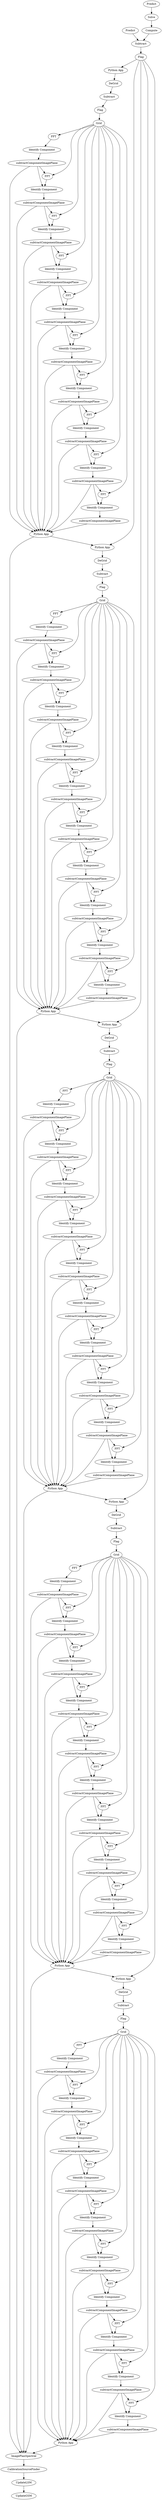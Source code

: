 strict digraph  {
"1_-1_0" [label=UpdateGSM, nm=UpdateGSM];
"1_-8_0" [label=Solve, nm=Solve];
"1_-9_0" [label=Subtract, nm=Subtract];
"1_-10_0/0" [label=Grid, nm=Grid];
"1_-10_0/1" [label=Grid, nm=Grid];
"1_-10_0/2" [label=Grid, nm=Grid];
"1_-10_0/3" [label=Grid, nm=Grid];
"1_-10_0/4" [label=Grid, nm=Grid];
"1_-14_0/0" [label=DeGrid, nm=DeGrid];
"1_-14_0/1" [label=DeGrid, nm=DeGrid];
"1_-14_0/2" [label=DeGrid, nm=DeGrid];
"1_-14_0/3" [label=DeGrid, nm=DeGrid];
"1_-14_0/4" [label=DeGrid, nm=DeGrid];
"1_-15_0/0" [label=Subtract, nm=Subtract];
"1_-15_0/1" [label=Subtract, nm=Subtract];
"1_-15_0/2" [label=Subtract, nm=Subtract];
"1_-15_0/3" [label=Subtract, nm=Subtract];
"1_-15_0/4" [label=Subtract, nm=Subtract];
"1_-16_0/0" [label=Flag, nm=Flag];
"1_-16_0/1" [label=Flag, nm=Flag];
"1_-16_0/2" [label=Flag, nm=Flag];
"1_-16_0/3" [label=Flag, nm=Flag];
"1_-16_0/4" [label=Flag, nm=Flag];
"1_-19_0/0/0" [label="Identify Component", nm="Identify Component"];
"1_-19_0/0/1" [label="Identify Component", nm="Identify Component"];
"1_-19_0/0/2" [label="Identify Component", nm="Identify Component"];
"1_-19_0/0/3" [label="Identify Component", nm="Identify Component"];
"1_-19_0/0/4" [label="Identify Component", nm="Identify Component"];
"1_-19_0/0/5" [label="Identify Component", nm="Identify Component"];
"1_-19_0/0/6" [label="Identify Component", nm="Identify Component"];
"1_-19_0/0/7" [label="Identify Component", nm="Identify Component"];
"1_-19_0/0/8" [label="Identify Component", nm="Identify Component"];
"1_-19_0/0/9" [label="Identify Component", nm="Identify Component"];
"1_-19_0/1/0" [label="Identify Component", nm="Identify Component"];
"1_-19_0/1/1" [label="Identify Component", nm="Identify Component"];
"1_-19_0/1/2" [label="Identify Component", nm="Identify Component"];
"1_-19_0/1/3" [label="Identify Component", nm="Identify Component"];
"1_-19_0/1/4" [label="Identify Component", nm="Identify Component"];
"1_-19_0/1/5" [label="Identify Component", nm="Identify Component"];
"1_-19_0/1/6" [label="Identify Component", nm="Identify Component"];
"1_-19_0/1/7" [label="Identify Component", nm="Identify Component"];
"1_-19_0/1/8" [label="Identify Component", nm="Identify Component"];
"1_-19_0/1/9" [label="Identify Component", nm="Identify Component"];
"1_-19_0/2/0" [label="Identify Component", nm="Identify Component"];
"1_-19_0/2/1" [label="Identify Component", nm="Identify Component"];
"1_-19_0/2/2" [label="Identify Component", nm="Identify Component"];
"1_-19_0/2/3" [label="Identify Component", nm="Identify Component"];
"1_-19_0/2/4" [label="Identify Component", nm="Identify Component"];
"1_-19_0/2/5" [label="Identify Component", nm="Identify Component"];
"1_-19_0/2/6" [label="Identify Component", nm="Identify Component"];
"1_-19_0/2/7" [label="Identify Component", nm="Identify Component"];
"1_-19_0/2/8" [label="Identify Component", nm="Identify Component"];
"1_-19_0/2/9" [label="Identify Component", nm="Identify Component"];
"1_-19_0/3/0" [label="Identify Component", nm="Identify Component"];
"1_-19_0/3/1" [label="Identify Component", nm="Identify Component"];
"1_-19_0/3/2" [label="Identify Component", nm="Identify Component"];
"1_-19_0/3/3" [label="Identify Component", nm="Identify Component"];
"1_-19_0/3/4" [label="Identify Component", nm="Identify Component"];
"1_-19_0/3/5" [label="Identify Component", nm="Identify Component"];
"1_-19_0/3/6" [label="Identify Component", nm="Identify Component"];
"1_-19_0/3/7" [label="Identify Component", nm="Identify Component"];
"1_-19_0/3/8" [label="Identify Component", nm="Identify Component"];
"1_-19_0/3/9" [label="Identify Component", nm="Identify Component"];
"1_-19_0/4/0" [label="Identify Component", nm="Identify Component"];
"1_-19_0/4/1" [label="Identify Component", nm="Identify Component"];
"1_-19_0/4/2" [label="Identify Component", nm="Identify Component"];
"1_-19_0/4/3" [label="Identify Component", nm="Identify Component"];
"1_-19_0/4/4" [label="Identify Component", nm="Identify Component"];
"1_-19_0/4/5" [label="Identify Component", nm="Identify Component"];
"1_-19_0/4/6" [label="Identify Component", nm="Identify Component"];
"1_-19_0/4/7" [label="Identify Component", nm="Identify Component"];
"1_-19_0/4/8" [label="Identify Component", nm="Identify Component"];
"1_-19_0/4/9" [label="Identify Component", nm="Identify Component"];
"1_-20_0/0/0" [label=subtractComponentImagePlane, nm=subtractComponentImagePlane];
"1_-20_0/0/1" [label=subtractComponentImagePlane, nm=subtractComponentImagePlane];
"1_-20_0/0/2" [label=subtractComponentImagePlane, nm=subtractComponentImagePlane];
"1_-20_0/0/3" [label=subtractComponentImagePlane, nm=subtractComponentImagePlane];
"1_-20_0/0/4" [label=subtractComponentImagePlane, nm=subtractComponentImagePlane];
"1_-20_0/0/5" [label=subtractComponentImagePlane, nm=subtractComponentImagePlane];
"1_-20_0/0/6" [label=subtractComponentImagePlane, nm=subtractComponentImagePlane];
"1_-20_0/0/7" [label=subtractComponentImagePlane, nm=subtractComponentImagePlane];
"1_-20_0/0/8" [label=subtractComponentImagePlane, nm=subtractComponentImagePlane];
"1_-20_0/0/9" [label=subtractComponentImagePlane, nm=subtractComponentImagePlane];
"1_-20_0/1/0" [label=subtractComponentImagePlane, nm=subtractComponentImagePlane];
"1_-20_0/1/1" [label=subtractComponentImagePlane, nm=subtractComponentImagePlane];
"1_-20_0/1/2" [label=subtractComponentImagePlane, nm=subtractComponentImagePlane];
"1_-20_0/1/3" [label=subtractComponentImagePlane, nm=subtractComponentImagePlane];
"1_-20_0/1/4" [label=subtractComponentImagePlane, nm=subtractComponentImagePlane];
"1_-20_0/1/5" [label=subtractComponentImagePlane, nm=subtractComponentImagePlane];
"1_-20_0/1/6" [label=subtractComponentImagePlane, nm=subtractComponentImagePlane];
"1_-20_0/1/7" [label=subtractComponentImagePlane, nm=subtractComponentImagePlane];
"1_-20_0/1/8" [label=subtractComponentImagePlane, nm=subtractComponentImagePlane];
"1_-20_0/1/9" [label=subtractComponentImagePlane, nm=subtractComponentImagePlane];
"1_-20_0/2/0" [label=subtractComponentImagePlane, nm=subtractComponentImagePlane];
"1_-20_0/2/1" [label=subtractComponentImagePlane, nm=subtractComponentImagePlane];
"1_-20_0/2/2" [label=subtractComponentImagePlane, nm=subtractComponentImagePlane];
"1_-20_0/2/3" [label=subtractComponentImagePlane, nm=subtractComponentImagePlane];
"1_-20_0/2/4" [label=subtractComponentImagePlane, nm=subtractComponentImagePlane];
"1_-20_0/2/5" [label=subtractComponentImagePlane, nm=subtractComponentImagePlane];
"1_-20_0/2/6" [label=subtractComponentImagePlane, nm=subtractComponentImagePlane];
"1_-20_0/2/7" [label=subtractComponentImagePlane, nm=subtractComponentImagePlane];
"1_-20_0/2/8" [label=subtractComponentImagePlane, nm=subtractComponentImagePlane];
"1_-20_0/2/9" [label=subtractComponentImagePlane, nm=subtractComponentImagePlane];
"1_-20_0/3/0" [label=subtractComponentImagePlane, nm=subtractComponentImagePlane];
"1_-20_0/3/1" [label=subtractComponentImagePlane, nm=subtractComponentImagePlane];
"1_-20_0/3/2" [label=subtractComponentImagePlane, nm=subtractComponentImagePlane];
"1_-20_0/3/3" [label=subtractComponentImagePlane, nm=subtractComponentImagePlane];
"1_-20_0/3/4" [label=subtractComponentImagePlane, nm=subtractComponentImagePlane];
"1_-20_0/3/5" [label=subtractComponentImagePlane, nm=subtractComponentImagePlane];
"1_-20_0/3/6" [label=subtractComponentImagePlane, nm=subtractComponentImagePlane];
"1_-20_0/3/7" [label=subtractComponentImagePlane, nm=subtractComponentImagePlane];
"1_-20_0/3/8" [label=subtractComponentImagePlane, nm=subtractComponentImagePlane];
"1_-20_0/3/9" [label=subtractComponentImagePlane, nm=subtractComponentImagePlane];
"1_-20_0/4/0" [label=subtractComponentImagePlane, nm=subtractComponentImagePlane];
"1_-20_0/4/1" [label=subtractComponentImagePlane, nm=subtractComponentImagePlane];
"1_-20_0/4/2" [label=subtractComponentImagePlane, nm=subtractComponentImagePlane];
"1_-20_0/4/3" [label=subtractComponentImagePlane, nm=subtractComponentImagePlane];
"1_-20_0/4/4" [label=subtractComponentImagePlane, nm=subtractComponentImagePlane];
"1_-20_0/4/5" [label=subtractComponentImagePlane, nm=subtractComponentImagePlane];
"1_-20_0/4/6" [label=subtractComponentImagePlane, nm=subtractComponentImagePlane];
"1_-20_0/4/7" [label=subtractComponentImagePlane, nm=subtractComponentImagePlane];
"1_-20_0/4/8" [label=subtractComponentImagePlane, nm=subtractComponentImagePlane];
"1_-20_0/4/9" [label=subtractComponentImagePlane, nm=subtractComponentImagePlane];
"1_-13_0/0/0" [label=FFT, nm=FFT];
"1_-13_0/0/1" [label=FFT, nm=FFT];
"1_-13_0/0/2" [label=FFT, nm=FFT];
"1_-13_0/0/3" [label=FFT, nm=FFT];
"1_-13_0/0/4" [label=FFT, nm=FFT];
"1_-13_0/0/5" [label=FFT, nm=FFT];
"1_-13_0/0/6" [label=FFT, nm=FFT];
"1_-13_0/0/7" [label=FFT, nm=FFT];
"1_-13_0/0/8" [label=FFT, nm=FFT];
"1_-13_0/0/9" [label=FFT, nm=FFT];
"1_-13_0/1/0" [label=FFT, nm=FFT];
"1_-13_0/1/1" [label=FFT, nm=FFT];
"1_-13_0/1/2" [label=FFT, nm=FFT];
"1_-13_0/1/3" [label=FFT, nm=FFT];
"1_-13_0/1/4" [label=FFT, nm=FFT];
"1_-13_0/1/5" [label=FFT, nm=FFT];
"1_-13_0/1/6" [label=FFT, nm=FFT];
"1_-13_0/1/7" [label=FFT, nm=FFT];
"1_-13_0/1/8" [label=FFT, nm=FFT];
"1_-13_0/1/9" [label=FFT, nm=FFT];
"1_-13_0/2/0" [label=FFT, nm=FFT];
"1_-13_0/2/1" [label=FFT, nm=FFT];
"1_-13_0/2/2" [label=FFT, nm=FFT];
"1_-13_0/2/3" [label=FFT, nm=FFT];
"1_-13_0/2/4" [label=FFT, nm=FFT];
"1_-13_0/2/5" [label=FFT, nm=FFT];
"1_-13_0/2/6" [label=FFT, nm=FFT];
"1_-13_0/2/7" [label=FFT, nm=FFT];
"1_-13_0/2/8" [label=FFT, nm=FFT];
"1_-13_0/2/9" [label=FFT, nm=FFT];
"1_-13_0/3/0" [label=FFT, nm=FFT];
"1_-13_0/3/1" [label=FFT, nm=FFT];
"1_-13_0/3/2" [label=FFT, nm=FFT];
"1_-13_0/3/3" [label=FFT, nm=FFT];
"1_-13_0/3/4" [label=FFT, nm=FFT];
"1_-13_0/3/5" [label=FFT, nm=FFT];
"1_-13_0/3/6" [label=FFT, nm=FFT];
"1_-13_0/3/7" [label=FFT, nm=FFT];
"1_-13_0/3/8" [label=FFT, nm=FFT];
"1_-13_0/3/9" [label=FFT, nm=FFT];
"1_-13_0/4/0" [label=FFT, nm=FFT];
"1_-13_0/4/1" [label=FFT, nm=FFT];
"1_-13_0/4/2" [label=FFT, nm=FFT];
"1_-13_0/4/3" [label=FFT, nm=FFT];
"1_-13_0/4/4" [label=FFT, nm=FFT];
"1_-13_0/4/5" [label=FFT, nm=FFT];
"1_-13_0/4/6" [label=FFT, nm=FFT];
"1_-13_0/4/7" [label=FFT, nm=FFT];
"1_-13_0/4/8" [label=FFT, nm=FFT];
"1_-13_0/4/9" [label=FFT, nm=FFT];
"1_-28_0/0" [label="Python App", nm="Python App"];
"1_-28_0/1" [label="Python App", nm="Python App"];
"1_-28_0/2" [label="Python App", nm="Python App"];
"1_-28_0/3" [label="Python App", nm="Python App"];
"1_-28_0/4" [label="Python App", nm="Python App"];
"1_-12_0/0" [label="Python App", nm="Python App"];
"1_-12_0/1" [label="Python App", nm="Python App"];
"1_-12_0/2" [label="Python App", nm="Python App"];
"1_-12_0/3" [label="Python App", nm="Python App"];
"1_-12_0/4" [label="Python App", nm="Python App"];
"1_-24_0" [label=CalibrationSourceFinder, nm=CalibrationSourceFinder];
"1_-25_0" [label=UpdateLSM, nm=UpdateLSM];
"1_-5_0" [label=Predict, nm=Predict];
"1_-6_0" [label=Predict, nm=Predict];
"1_-11_0" [label=Compute, nm=Compute];
"1_-4_0" [label=Flag, nm=Flag];
"1_-17_0" [label=ImagePlanSpectral, nm=ImagePlanSpectral];
"1_-8_0" -> "1_-11_0";
"1_-9_0" -> "1_-4_0";
"1_-10_0/0" -> "1_-13_0/0/0";
"1_-10_0/0" -> "1_-13_0/0/1";
"1_-10_0/0" -> "1_-13_0/0/2";
"1_-10_0/0" -> "1_-13_0/0/3";
"1_-10_0/0" -> "1_-13_0/0/4";
"1_-10_0/0" -> "1_-13_0/0/5";
"1_-10_0/0" -> "1_-13_0/0/6";
"1_-10_0/0" -> "1_-13_0/0/7";
"1_-10_0/0" -> "1_-13_0/0/8";
"1_-10_0/0" -> "1_-13_0/0/9";
"1_-10_0/1" -> "1_-13_0/1/0";
"1_-10_0/1" -> "1_-13_0/1/1";
"1_-10_0/1" -> "1_-13_0/1/2";
"1_-10_0/1" -> "1_-13_0/1/3";
"1_-10_0/1" -> "1_-13_0/1/4";
"1_-10_0/1" -> "1_-13_0/1/5";
"1_-10_0/1" -> "1_-13_0/1/6";
"1_-10_0/1" -> "1_-13_0/1/7";
"1_-10_0/1" -> "1_-13_0/1/8";
"1_-10_0/1" -> "1_-13_0/1/9";
"1_-10_0/2" -> "1_-13_0/2/0";
"1_-10_0/2" -> "1_-13_0/2/1";
"1_-10_0/2" -> "1_-13_0/2/2";
"1_-10_0/2" -> "1_-13_0/2/3";
"1_-10_0/2" -> "1_-13_0/2/4";
"1_-10_0/2" -> "1_-13_0/2/5";
"1_-10_0/2" -> "1_-13_0/2/6";
"1_-10_0/2" -> "1_-13_0/2/7";
"1_-10_0/2" -> "1_-13_0/2/8";
"1_-10_0/2" -> "1_-13_0/2/9";
"1_-10_0/3" -> "1_-13_0/3/0";
"1_-10_0/3" -> "1_-13_0/3/1";
"1_-10_0/3" -> "1_-13_0/3/2";
"1_-10_0/3" -> "1_-13_0/3/3";
"1_-10_0/3" -> "1_-13_0/3/4";
"1_-10_0/3" -> "1_-13_0/3/5";
"1_-10_0/3" -> "1_-13_0/3/6";
"1_-10_0/3" -> "1_-13_0/3/7";
"1_-10_0/3" -> "1_-13_0/3/8";
"1_-10_0/3" -> "1_-13_0/3/9";
"1_-10_0/4" -> "1_-13_0/4/0";
"1_-10_0/4" -> "1_-13_0/4/1";
"1_-10_0/4" -> "1_-13_0/4/2";
"1_-10_0/4" -> "1_-13_0/4/3";
"1_-10_0/4" -> "1_-13_0/4/4";
"1_-10_0/4" -> "1_-13_0/4/5";
"1_-10_0/4" -> "1_-13_0/4/6";
"1_-10_0/4" -> "1_-13_0/4/7";
"1_-10_0/4" -> "1_-13_0/4/8";
"1_-10_0/4" -> "1_-13_0/4/9";
"1_-14_0/0" -> "1_-15_0/0";
"1_-14_0/1" -> "1_-15_0/1";
"1_-14_0/2" -> "1_-15_0/2";
"1_-14_0/3" -> "1_-15_0/3";
"1_-14_0/4" -> "1_-15_0/4";
"1_-15_0/0" -> "1_-16_0/0";
"1_-15_0/1" -> "1_-16_0/1";
"1_-15_0/2" -> "1_-16_0/2";
"1_-15_0/3" -> "1_-16_0/3";
"1_-15_0/4" -> "1_-16_0/4";
"1_-16_0/0" -> "1_-10_0/0";
"1_-16_0/1" -> "1_-10_0/1";
"1_-16_0/2" -> "1_-10_0/2";
"1_-16_0/3" -> "1_-10_0/3";
"1_-16_0/4" -> "1_-10_0/4";
"1_-19_0/0/0" -> "1_-20_0/0/0";
"1_-19_0/0/1" -> "1_-20_0/0/1";
"1_-19_0/0/2" -> "1_-20_0/0/2";
"1_-19_0/0/3" -> "1_-20_0/0/3";
"1_-19_0/0/4" -> "1_-20_0/0/4";
"1_-19_0/0/5" -> "1_-20_0/0/5";
"1_-19_0/0/6" -> "1_-20_0/0/6";
"1_-19_0/0/7" -> "1_-20_0/0/7";
"1_-19_0/0/8" -> "1_-20_0/0/8";
"1_-19_0/0/9" -> "1_-20_0/0/9";
"1_-19_0/1/0" -> "1_-20_0/1/0";
"1_-19_0/1/1" -> "1_-20_0/1/1";
"1_-19_0/1/2" -> "1_-20_0/1/2";
"1_-19_0/1/3" -> "1_-20_0/1/3";
"1_-19_0/1/4" -> "1_-20_0/1/4";
"1_-19_0/1/5" -> "1_-20_0/1/5";
"1_-19_0/1/6" -> "1_-20_0/1/6";
"1_-19_0/1/7" -> "1_-20_0/1/7";
"1_-19_0/1/8" -> "1_-20_0/1/8";
"1_-19_0/1/9" -> "1_-20_0/1/9";
"1_-19_0/2/0" -> "1_-20_0/2/0";
"1_-19_0/2/1" -> "1_-20_0/2/1";
"1_-19_0/2/2" -> "1_-20_0/2/2";
"1_-19_0/2/3" -> "1_-20_0/2/3";
"1_-19_0/2/4" -> "1_-20_0/2/4";
"1_-19_0/2/5" -> "1_-20_0/2/5";
"1_-19_0/2/6" -> "1_-20_0/2/6";
"1_-19_0/2/7" -> "1_-20_0/2/7";
"1_-19_0/2/8" -> "1_-20_0/2/8";
"1_-19_0/2/9" -> "1_-20_0/2/9";
"1_-19_0/3/0" -> "1_-20_0/3/0";
"1_-19_0/3/1" -> "1_-20_0/3/1";
"1_-19_0/3/2" -> "1_-20_0/3/2";
"1_-19_0/3/3" -> "1_-20_0/3/3";
"1_-19_0/3/4" -> "1_-20_0/3/4";
"1_-19_0/3/5" -> "1_-20_0/3/5";
"1_-19_0/3/6" -> "1_-20_0/3/6";
"1_-19_0/3/7" -> "1_-20_0/3/7";
"1_-19_0/3/8" -> "1_-20_0/3/8";
"1_-19_0/3/9" -> "1_-20_0/3/9";
"1_-19_0/4/0" -> "1_-20_0/4/0";
"1_-19_0/4/1" -> "1_-20_0/4/1";
"1_-19_0/4/2" -> "1_-20_0/4/2";
"1_-19_0/4/3" -> "1_-20_0/4/3";
"1_-19_0/4/4" -> "1_-20_0/4/4";
"1_-19_0/4/5" -> "1_-20_0/4/5";
"1_-19_0/4/6" -> "1_-20_0/4/6";
"1_-19_0/4/7" -> "1_-20_0/4/7";
"1_-19_0/4/8" -> "1_-20_0/4/8";
"1_-19_0/4/9" -> "1_-20_0/4/9";
"1_-20_0/0/0" -> "1_-19_0/0/1";
"1_-20_0/0/0" -> "1_-28_0/0";
"1_-20_0/0/0" -> "1_-13_0/0/1";
"1_-20_0/0/1" -> "1_-19_0/0/2";
"1_-20_0/0/1" -> "1_-28_0/0";
"1_-20_0/0/1" -> "1_-13_0/0/2";
"1_-20_0/0/2" -> "1_-19_0/0/3";
"1_-20_0/0/2" -> "1_-28_0/0";
"1_-20_0/0/2" -> "1_-13_0/0/3";
"1_-20_0/0/3" -> "1_-19_0/0/4";
"1_-20_0/0/3" -> "1_-28_0/0";
"1_-20_0/0/3" -> "1_-13_0/0/4";
"1_-20_0/0/4" -> "1_-19_0/0/5";
"1_-20_0/0/4" -> "1_-28_0/0";
"1_-20_0/0/4" -> "1_-13_0/0/5";
"1_-20_0/0/5" -> "1_-19_0/0/6";
"1_-20_0/0/5" -> "1_-28_0/0";
"1_-20_0/0/5" -> "1_-13_0/0/6";
"1_-20_0/0/6" -> "1_-19_0/0/7";
"1_-20_0/0/6" -> "1_-28_0/0";
"1_-20_0/0/6" -> "1_-13_0/0/7";
"1_-20_0/0/7" -> "1_-19_0/0/8";
"1_-20_0/0/7" -> "1_-28_0/0";
"1_-20_0/0/7" -> "1_-13_0/0/8";
"1_-20_0/0/8" -> "1_-19_0/0/9";
"1_-20_0/0/8" -> "1_-28_0/0";
"1_-20_0/0/8" -> "1_-13_0/0/9";
"1_-20_0/0/9" -> "1_-28_0/0";
"1_-20_0/1/0" -> "1_-19_0/1/1";
"1_-20_0/1/0" -> "1_-28_0/1";
"1_-20_0/1/0" -> "1_-13_0/1/1";
"1_-20_0/1/1" -> "1_-19_0/1/2";
"1_-20_0/1/1" -> "1_-28_0/1";
"1_-20_0/1/1" -> "1_-13_0/1/2";
"1_-20_0/1/2" -> "1_-19_0/1/3";
"1_-20_0/1/2" -> "1_-28_0/1";
"1_-20_0/1/2" -> "1_-13_0/1/3";
"1_-20_0/1/3" -> "1_-19_0/1/4";
"1_-20_0/1/3" -> "1_-28_0/1";
"1_-20_0/1/3" -> "1_-13_0/1/4";
"1_-20_0/1/4" -> "1_-19_0/1/5";
"1_-20_0/1/4" -> "1_-28_0/1";
"1_-20_0/1/4" -> "1_-13_0/1/5";
"1_-20_0/1/5" -> "1_-19_0/1/6";
"1_-20_0/1/5" -> "1_-28_0/1";
"1_-20_0/1/5" -> "1_-13_0/1/6";
"1_-20_0/1/6" -> "1_-19_0/1/7";
"1_-20_0/1/6" -> "1_-28_0/1";
"1_-20_0/1/6" -> "1_-13_0/1/7";
"1_-20_0/1/7" -> "1_-19_0/1/8";
"1_-20_0/1/7" -> "1_-28_0/1";
"1_-20_0/1/7" -> "1_-13_0/1/8";
"1_-20_0/1/8" -> "1_-19_0/1/9";
"1_-20_0/1/8" -> "1_-28_0/1";
"1_-20_0/1/8" -> "1_-13_0/1/9";
"1_-20_0/1/9" -> "1_-28_0/1";
"1_-20_0/2/0" -> "1_-19_0/2/1";
"1_-20_0/2/0" -> "1_-28_0/2";
"1_-20_0/2/0" -> "1_-13_0/2/1";
"1_-20_0/2/1" -> "1_-19_0/2/2";
"1_-20_0/2/1" -> "1_-28_0/2";
"1_-20_0/2/1" -> "1_-13_0/2/2";
"1_-20_0/2/2" -> "1_-19_0/2/3";
"1_-20_0/2/2" -> "1_-28_0/2";
"1_-20_0/2/2" -> "1_-13_0/2/3";
"1_-20_0/2/3" -> "1_-19_0/2/4";
"1_-20_0/2/3" -> "1_-28_0/2";
"1_-20_0/2/3" -> "1_-13_0/2/4";
"1_-20_0/2/4" -> "1_-19_0/2/5";
"1_-20_0/2/4" -> "1_-28_0/2";
"1_-20_0/2/4" -> "1_-13_0/2/5";
"1_-20_0/2/5" -> "1_-19_0/2/6";
"1_-20_0/2/5" -> "1_-28_0/2";
"1_-20_0/2/5" -> "1_-13_0/2/6";
"1_-20_0/2/6" -> "1_-19_0/2/7";
"1_-20_0/2/6" -> "1_-28_0/2";
"1_-20_0/2/6" -> "1_-13_0/2/7";
"1_-20_0/2/7" -> "1_-19_0/2/8";
"1_-20_0/2/7" -> "1_-28_0/2";
"1_-20_0/2/7" -> "1_-13_0/2/8";
"1_-20_0/2/8" -> "1_-19_0/2/9";
"1_-20_0/2/8" -> "1_-28_0/2";
"1_-20_0/2/8" -> "1_-13_0/2/9";
"1_-20_0/2/9" -> "1_-28_0/2";
"1_-20_0/3/0" -> "1_-19_0/3/1";
"1_-20_0/3/0" -> "1_-28_0/3";
"1_-20_0/3/0" -> "1_-13_0/3/1";
"1_-20_0/3/1" -> "1_-19_0/3/2";
"1_-20_0/3/1" -> "1_-28_0/3";
"1_-20_0/3/1" -> "1_-13_0/3/2";
"1_-20_0/3/2" -> "1_-19_0/3/3";
"1_-20_0/3/2" -> "1_-28_0/3";
"1_-20_0/3/2" -> "1_-13_0/3/3";
"1_-20_0/3/3" -> "1_-19_0/3/4";
"1_-20_0/3/3" -> "1_-28_0/3";
"1_-20_0/3/3" -> "1_-13_0/3/4";
"1_-20_0/3/4" -> "1_-19_0/3/5";
"1_-20_0/3/4" -> "1_-28_0/3";
"1_-20_0/3/4" -> "1_-13_0/3/5";
"1_-20_0/3/5" -> "1_-19_0/3/6";
"1_-20_0/3/5" -> "1_-28_0/3";
"1_-20_0/3/5" -> "1_-13_0/3/6";
"1_-20_0/3/6" -> "1_-19_0/3/7";
"1_-20_0/3/6" -> "1_-28_0/3";
"1_-20_0/3/6" -> "1_-13_0/3/7";
"1_-20_0/3/7" -> "1_-19_0/3/8";
"1_-20_0/3/7" -> "1_-28_0/3";
"1_-20_0/3/7" -> "1_-13_0/3/8";
"1_-20_0/3/8" -> "1_-19_0/3/9";
"1_-20_0/3/8" -> "1_-28_0/3";
"1_-20_0/3/8" -> "1_-13_0/3/9";
"1_-20_0/3/9" -> "1_-28_0/3";
"1_-20_0/4/0" -> "1_-19_0/4/1";
"1_-20_0/4/0" -> "1_-28_0/4";
"1_-20_0/4/0" -> "1_-13_0/4/1";
"1_-20_0/4/1" -> "1_-19_0/4/2";
"1_-20_0/4/1" -> "1_-28_0/4";
"1_-20_0/4/1" -> "1_-13_0/4/2";
"1_-20_0/4/2" -> "1_-19_0/4/3";
"1_-20_0/4/2" -> "1_-28_0/4";
"1_-20_0/4/2" -> "1_-13_0/4/3";
"1_-20_0/4/3" -> "1_-19_0/4/4";
"1_-20_0/4/3" -> "1_-28_0/4";
"1_-20_0/4/3" -> "1_-13_0/4/4";
"1_-20_0/4/4" -> "1_-19_0/4/5";
"1_-20_0/4/4" -> "1_-28_0/4";
"1_-20_0/4/4" -> "1_-13_0/4/5";
"1_-20_0/4/5" -> "1_-19_0/4/6";
"1_-20_0/4/5" -> "1_-28_0/4";
"1_-20_0/4/5" -> "1_-13_0/4/6";
"1_-20_0/4/6" -> "1_-19_0/4/7";
"1_-20_0/4/6" -> "1_-28_0/4";
"1_-20_0/4/6" -> "1_-13_0/4/7";
"1_-20_0/4/7" -> "1_-19_0/4/8";
"1_-20_0/4/7" -> "1_-28_0/4";
"1_-20_0/4/7" -> "1_-13_0/4/8";
"1_-20_0/4/8" -> "1_-19_0/4/9";
"1_-20_0/4/8" -> "1_-28_0/4";
"1_-20_0/4/8" -> "1_-13_0/4/9";
"1_-20_0/4/9" -> "1_-28_0/4";
"1_-13_0/0/0" -> "1_-19_0/0/0";
"1_-13_0/0/1" -> "1_-19_0/0/1";
"1_-13_0/0/2" -> "1_-19_0/0/2";
"1_-13_0/0/3" -> "1_-19_0/0/3";
"1_-13_0/0/4" -> "1_-19_0/0/4";
"1_-13_0/0/5" -> "1_-19_0/0/5";
"1_-13_0/0/6" -> "1_-19_0/0/6";
"1_-13_0/0/7" -> "1_-19_0/0/7";
"1_-13_0/0/8" -> "1_-19_0/0/8";
"1_-13_0/0/9" -> "1_-19_0/0/9";
"1_-13_0/1/0" -> "1_-19_0/1/0";
"1_-13_0/1/1" -> "1_-19_0/1/1";
"1_-13_0/1/2" -> "1_-19_0/1/2";
"1_-13_0/1/3" -> "1_-19_0/1/3";
"1_-13_0/1/4" -> "1_-19_0/1/4";
"1_-13_0/1/5" -> "1_-19_0/1/5";
"1_-13_0/1/6" -> "1_-19_0/1/6";
"1_-13_0/1/7" -> "1_-19_0/1/7";
"1_-13_0/1/8" -> "1_-19_0/1/8";
"1_-13_0/1/9" -> "1_-19_0/1/9";
"1_-13_0/2/0" -> "1_-19_0/2/0";
"1_-13_0/2/1" -> "1_-19_0/2/1";
"1_-13_0/2/2" -> "1_-19_0/2/2";
"1_-13_0/2/3" -> "1_-19_0/2/3";
"1_-13_0/2/4" -> "1_-19_0/2/4";
"1_-13_0/2/5" -> "1_-19_0/2/5";
"1_-13_0/2/6" -> "1_-19_0/2/6";
"1_-13_0/2/7" -> "1_-19_0/2/7";
"1_-13_0/2/8" -> "1_-19_0/2/8";
"1_-13_0/2/9" -> "1_-19_0/2/9";
"1_-13_0/3/0" -> "1_-19_0/3/0";
"1_-13_0/3/1" -> "1_-19_0/3/1";
"1_-13_0/3/2" -> "1_-19_0/3/2";
"1_-13_0/3/3" -> "1_-19_0/3/3";
"1_-13_0/3/4" -> "1_-19_0/3/4";
"1_-13_0/3/5" -> "1_-19_0/3/5";
"1_-13_0/3/6" -> "1_-19_0/3/6";
"1_-13_0/3/7" -> "1_-19_0/3/7";
"1_-13_0/3/8" -> "1_-19_0/3/8";
"1_-13_0/3/9" -> "1_-19_0/3/9";
"1_-13_0/4/0" -> "1_-19_0/4/0";
"1_-13_0/4/1" -> "1_-19_0/4/1";
"1_-13_0/4/2" -> "1_-19_0/4/2";
"1_-13_0/4/3" -> "1_-19_0/4/3";
"1_-13_0/4/4" -> "1_-19_0/4/4";
"1_-13_0/4/5" -> "1_-19_0/4/5";
"1_-13_0/4/6" -> "1_-19_0/4/6";
"1_-13_0/4/7" -> "1_-19_0/4/7";
"1_-13_0/4/8" -> "1_-19_0/4/8";
"1_-13_0/4/9" -> "1_-19_0/4/9";
"1_-28_0/0" -> "1_-17_0";
"1_-28_0/0" -> "1_-12_0/1";
"1_-28_0/1" -> "1_-17_0";
"1_-28_0/1" -> "1_-12_0/2";
"1_-28_0/2" -> "1_-17_0";
"1_-28_0/2" -> "1_-12_0/3";
"1_-28_0/3" -> "1_-17_0";
"1_-28_0/3" -> "1_-12_0/4";
"1_-28_0/4" -> "1_-17_0";
"1_-12_0/0" -> "1_-14_0/0";
"1_-12_0/1" -> "1_-14_0/1";
"1_-12_0/2" -> "1_-14_0/2";
"1_-12_0/3" -> "1_-14_0/3";
"1_-12_0/4" -> "1_-14_0/4";
"1_-24_0" -> "1_-25_0";
"1_-25_0" -> "1_-1_0";
"1_-5_0" -> "1_-8_0";
"1_-6_0" -> "1_-9_0";
"1_-11_0" -> "1_-9_0";
"1_-4_0" -> "1_-12_0/0";
"1_-4_0" -> "1_-12_0/1";
"1_-4_0" -> "1_-12_0/2";
"1_-4_0" -> "1_-12_0/3";
"1_-4_0" -> "1_-12_0/4";
"1_-17_0" -> "1_-24_0";
}
